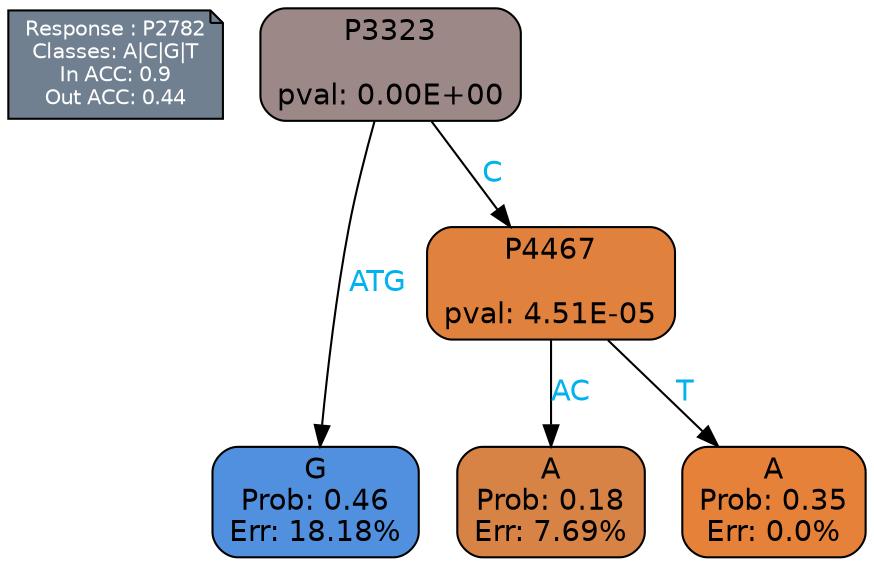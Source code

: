 digraph Tree {
node [shape=box, style="filled, rounded", color="black", fontname=helvetica] ;
graph [ranksep=equally, splines=polylines, bgcolor=transparent, dpi=600] ;
edge [fontname=helvetica] ;
LEGEND [label="Response : P2782
Classes: A|C|G|T
In ACC: 0.9
Out ACC: 0.44
",shape=note,align=left,style=filled,fillcolor="slategray",fontcolor="white",fontsize=10];1 [label="P3323

pval: 0.00E+00", fillcolor="#9d8888"] ;
2 [label="G
Prob: 0.46
Err: 18.18%", fillcolor="#5190df"] ;
3 [label="P4467

pval: 4.51E-05", fillcolor="#e0813d"] ;
4 [label="A
Prob: 0.18
Err: 7.69%", fillcolor="#d78346"] ;
5 [label="A
Prob: 0.35
Err: 0.0%", fillcolor="#e58139"] ;
1 -> 2 [label="ATG",fontcolor=deepskyblue2] ;
1 -> 3 [label="C",fontcolor=deepskyblue2] ;
3 -> 4 [label="AC",fontcolor=deepskyblue2] ;
3 -> 5 [label="T",fontcolor=deepskyblue2] ;
{rank = same; 2;4;5;}{rank = same; LEGEND;1;}}